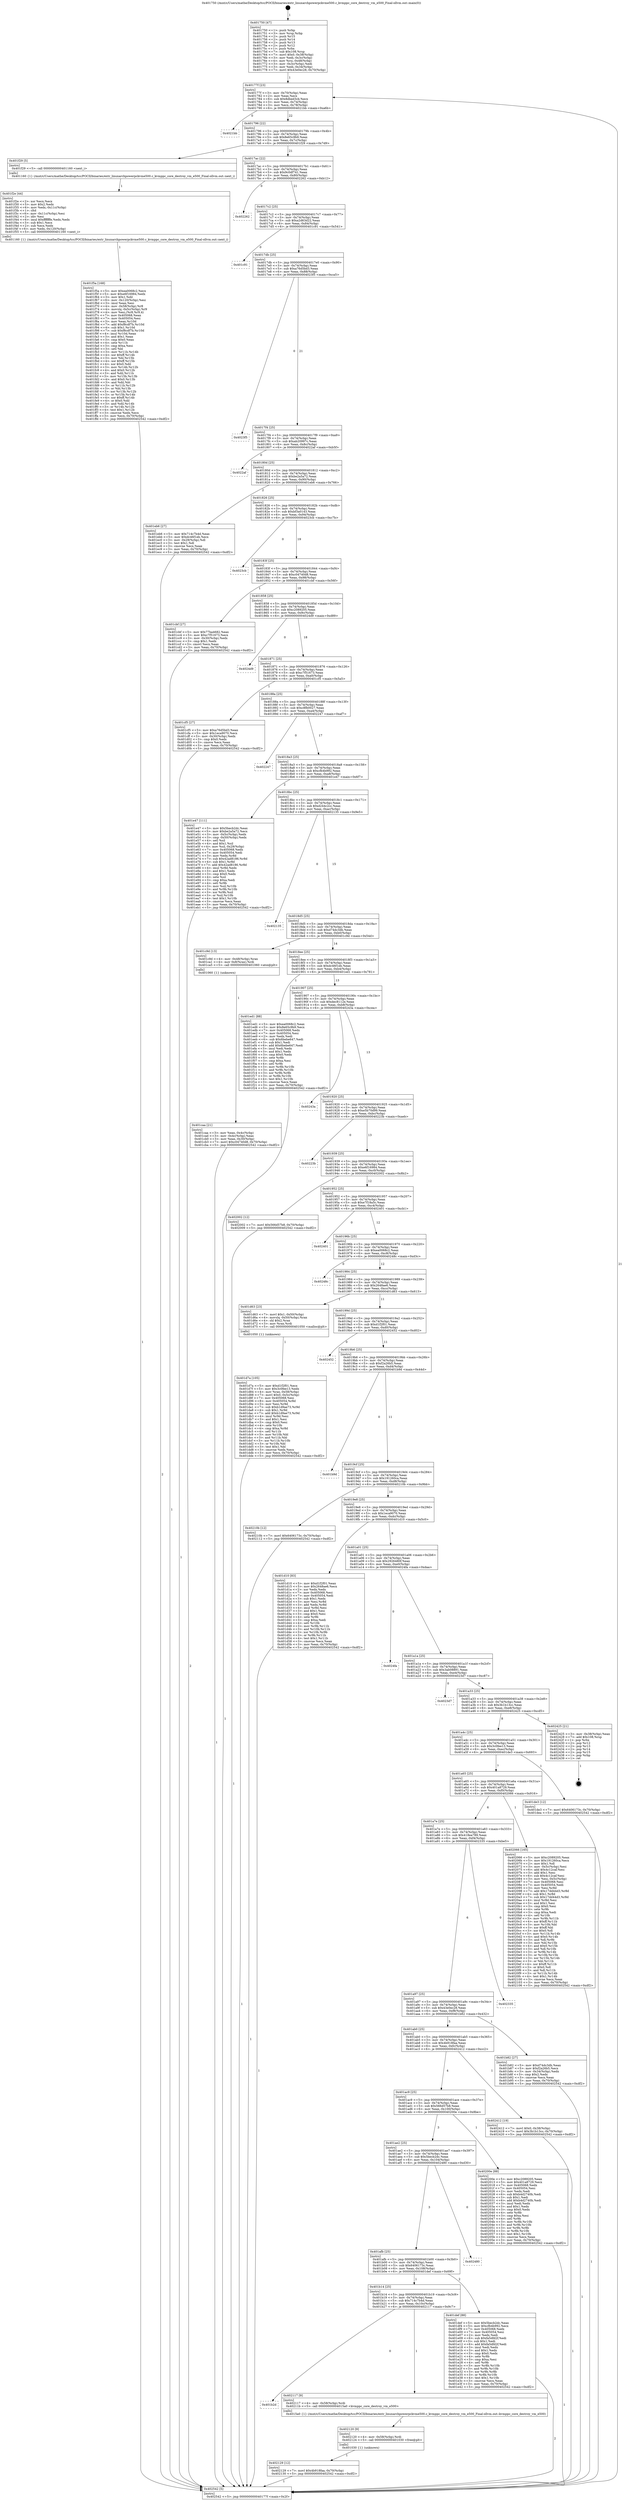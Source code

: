 digraph "0x401750" {
  label = "0x401750 (/mnt/c/Users/mathe/Desktop/tcc/POCII/binaries/extr_linuxarchpowerpckvme500.c_kvmppc_core_destroy_vm_e500_Final-ollvm.out::main(0))"
  labelloc = "t"
  node[shape=record]

  Entry [label="",width=0.3,height=0.3,shape=circle,fillcolor=black,style=filled]
  "0x40177f" [label="{
     0x40177f [23]\l
     | [instrs]\l
     &nbsp;&nbsp;0x40177f \<+3\>: mov -0x70(%rbp),%eax\l
     &nbsp;&nbsp;0x401782 \<+2\>: mov %eax,%ecx\l
     &nbsp;&nbsp;0x401784 \<+6\>: sub $0x8dbed3cb,%ecx\l
     &nbsp;&nbsp;0x40178a \<+3\>: mov %eax,-0x74(%rbp)\l
     &nbsp;&nbsp;0x40178d \<+3\>: mov %ecx,-0x78(%rbp)\l
     &nbsp;&nbsp;0x401790 \<+6\>: je 00000000004021bb \<main+0xa6b\>\l
  }"]
  "0x4021bb" [label="{
     0x4021bb\l
  }", style=dashed]
  "0x401796" [label="{
     0x401796 [22]\l
     | [instrs]\l
     &nbsp;&nbsp;0x401796 \<+5\>: jmp 000000000040179b \<main+0x4b\>\l
     &nbsp;&nbsp;0x40179b \<+3\>: mov -0x74(%rbp),%eax\l
     &nbsp;&nbsp;0x40179e \<+5\>: sub $0x8e65c9b9,%eax\l
     &nbsp;&nbsp;0x4017a3 \<+3\>: mov %eax,-0x7c(%rbp)\l
     &nbsp;&nbsp;0x4017a6 \<+6\>: je 0000000000401f29 \<main+0x7d9\>\l
  }"]
  Exit [label="",width=0.3,height=0.3,shape=circle,fillcolor=black,style=filled,peripheries=2]
  "0x401f29" [label="{
     0x401f29 [5]\l
     | [instrs]\l
     &nbsp;&nbsp;0x401f29 \<+5\>: call 0000000000401160 \<next_i\>\l
     | [calls]\l
     &nbsp;&nbsp;0x401160 \{1\} (/mnt/c/Users/mathe/Desktop/tcc/POCII/binaries/extr_linuxarchpowerpckvme500.c_kvmppc_core_destroy_vm_e500_Final-ollvm.out::next_i)\l
  }"]
  "0x4017ac" [label="{
     0x4017ac [22]\l
     | [instrs]\l
     &nbsp;&nbsp;0x4017ac \<+5\>: jmp 00000000004017b1 \<main+0x61\>\l
     &nbsp;&nbsp;0x4017b1 \<+3\>: mov -0x74(%rbp),%eax\l
     &nbsp;&nbsp;0x4017b4 \<+5\>: sub $0x9c0df741,%eax\l
     &nbsp;&nbsp;0x4017b9 \<+3\>: mov %eax,-0x80(%rbp)\l
     &nbsp;&nbsp;0x4017bc \<+6\>: je 0000000000402262 \<main+0xb12\>\l
  }"]
  "0x402129" [label="{
     0x402129 [12]\l
     | [instrs]\l
     &nbsp;&nbsp;0x402129 \<+7\>: movl $0x4b918faa,-0x70(%rbp)\l
     &nbsp;&nbsp;0x402130 \<+5\>: jmp 0000000000402542 \<main+0xdf2\>\l
  }"]
  "0x402262" [label="{
     0x402262\l
  }", style=dashed]
  "0x4017c2" [label="{
     0x4017c2 [25]\l
     | [instrs]\l
     &nbsp;&nbsp;0x4017c2 \<+5\>: jmp 00000000004017c7 \<main+0x77\>\l
     &nbsp;&nbsp;0x4017c7 \<+3\>: mov -0x74(%rbp),%eax\l
     &nbsp;&nbsp;0x4017ca \<+5\>: sub $0xa2d63d22,%eax\l
     &nbsp;&nbsp;0x4017cf \<+6\>: mov %eax,-0x84(%rbp)\l
     &nbsp;&nbsp;0x4017d5 \<+6\>: je 0000000000401c91 \<main+0x541\>\l
  }"]
  "0x402120" [label="{
     0x402120 [9]\l
     | [instrs]\l
     &nbsp;&nbsp;0x402120 \<+4\>: mov -0x58(%rbp),%rdi\l
     &nbsp;&nbsp;0x402124 \<+5\>: call 0000000000401030 \<free@plt\>\l
     | [calls]\l
     &nbsp;&nbsp;0x401030 \{1\} (unknown)\l
  }"]
  "0x401c91" [label="{
     0x401c91\l
  }", style=dashed]
  "0x4017db" [label="{
     0x4017db [25]\l
     | [instrs]\l
     &nbsp;&nbsp;0x4017db \<+5\>: jmp 00000000004017e0 \<main+0x90\>\l
     &nbsp;&nbsp;0x4017e0 \<+3\>: mov -0x74(%rbp),%eax\l
     &nbsp;&nbsp;0x4017e3 \<+5\>: sub $0xa76d5bd3,%eax\l
     &nbsp;&nbsp;0x4017e8 \<+6\>: mov %eax,-0x88(%rbp)\l
     &nbsp;&nbsp;0x4017ee \<+6\>: je 00000000004023f5 \<main+0xca5\>\l
  }"]
  "0x401b2d" [label="{
     0x401b2d\l
  }", style=dashed]
  "0x4023f5" [label="{
     0x4023f5\l
  }", style=dashed]
  "0x4017f4" [label="{
     0x4017f4 [25]\l
     | [instrs]\l
     &nbsp;&nbsp;0x4017f4 \<+5\>: jmp 00000000004017f9 \<main+0xa9\>\l
     &nbsp;&nbsp;0x4017f9 \<+3\>: mov -0x74(%rbp),%eax\l
     &nbsp;&nbsp;0x4017fc \<+5\>: sub $0xab20997c,%eax\l
     &nbsp;&nbsp;0x401801 \<+6\>: mov %eax,-0x8c(%rbp)\l
     &nbsp;&nbsp;0x401807 \<+6\>: je 00000000004022af \<main+0xb5f\>\l
  }"]
  "0x402117" [label="{
     0x402117 [9]\l
     | [instrs]\l
     &nbsp;&nbsp;0x402117 \<+4\>: mov -0x58(%rbp),%rdi\l
     &nbsp;&nbsp;0x40211b \<+5\>: call 00000000004015a0 \<kvmppc_core_destroy_vm_e500\>\l
     | [calls]\l
     &nbsp;&nbsp;0x4015a0 \{1\} (/mnt/c/Users/mathe/Desktop/tcc/POCII/binaries/extr_linuxarchpowerpckvme500.c_kvmppc_core_destroy_vm_e500_Final-ollvm.out::kvmppc_core_destroy_vm_e500)\l
  }"]
  "0x4022af" [label="{
     0x4022af\l
  }", style=dashed]
  "0x40180d" [label="{
     0x40180d [25]\l
     | [instrs]\l
     &nbsp;&nbsp;0x40180d \<+5\>: jmp 0000000000401812 \<main+0xc2\>\l
     &nbsp;&nbsp;0x401812 \<+3\>: mov -0x74(%rbp),%eax\l
     &nbsp;&nbsp;0x401815 \<+5\>: sub $0xbe2a5a72,%eax\l
     &nbsp;&nbsp;0x40181a \<+6\>: mov %eax,-0x90(%rbp)\l
     &nbsp;&nbsp;0x401820 \<+6\>: je 0000000000401eb6 \<main+0x766\>\l
  }"]
  "0x401f5a" [label="{
     0x401f5a [168]\l
     | [instrs]\l
     &nbsp;&nbsp;0x401f5a \<+5\>: mov $0xea0068c2,%ecx\l
     &nbsp;&nbsp;0x401f5f \<+5\>: mov $0xe6f16984,%edx\l
     &nbsp;&nbsp;0x401f64 \<+3\>: mov $0x1,%dil\l
     &nbsp;&nbsp;0x401f67 \<+6\>: mov -0x120(%rbp),%esi\l
     &nbsp;&nbsp;0x401f6d \<+3\>: imul %eax,%esi\l
     &nbsp;&nbsp;0x401f70 \<+4\>: mov -0x58(%rbp),%r8\l
     &nbsp;&nbsp;0x401f74 \<+4\>: movslq -0x5c(%rbp),%r9\l
     &nbsp;&nbsp;0x401f78 \<+4\>: mov %esi,(%r8,%r9,4)\l
     &nbsp;&nbsp;0x401f7c \<+7\>: mov 0x405068,%eax\l
     &nbsp;&nbsp;0x401f83 \<+7\>: mov 0x405054,%esi\l
     &nbsp;&nbsp;0x401f8a \<+3\>: mov %eax,%r10d\l
     &nbsp;&nbsp;0x401f8d \<+7\>: add $0xf8cdf7b,%r10d\l
     &nbsp;&nbsp;0x401f94 \<+4\>: sub $0x1,%r10d\l
     &nbsp;&nbsp;0x401f98 \<+7\>: sub $0xf8cdf7b,%r10d\l
     &nbsp;&nbsp;0x401f9f \<+4\>: imul %r10d,%eax\l
     &nbsp;&nbsp;0x401fa3 \<+3\>: and $0x1,%eax\l
     &nbsp;&nbsp;0x401fa6 \<+3\>: cmp $0x0,%eax\l
     &nbsp;&nbsp;0x401fa9 \<+4\>: sete %r11b\l
     &nbsp;&nbsp;0x401fad \<+3\>: cmp $0xa,%esi\l
     &nbsp;&nbsp;0x401fb0 \<+3\>: setl %bl\l
     &nbsp;&nbsp;0x401fb3 \<+3\>: mov %r11b,%r14b\l
     &nbsp;&nbsp;0x401fb6 \<+4\>: xor $0xff,%r14b\l
     &nbsp;&nbsp;0x401fba \<+3\>: mov %bl,%r15b\l
     &nbsp;&nbsp;0x401fbd \<+4\>: xor $0xff,%r15b\l
     &nbsp;&nbsp;0x401fc1 \<+4\>: xor $0x0,%dil\l
     &nbsp;&nbsp;0x401fc5 \<+3\>: mov %r14b,%r12b\l
     &nbsp;&nbsp;0x401fc8 \<+4\>: and $0x0,%r12b\l
     &nbsp;&nbsp;0x401fcc \<+3\>: and %dil,%r11b\l
     &nbsp;&nbsp;0x401fcf \<+3\>: mov %r15b,%r13b\l
     &nbsp;&nbsp;0x401fd2 \<+4\>: and $0x0,%r13b\l
     &nbsp;&nbsp;0x401fd6 \<+3\>: and %dil,%bl\l
     &nbsp;&nbsp;0x401fd9 \<+3\>: or %r11b,%r12b\l
     &nbsp;&nbsp;0x401fdc \<+3\>: or %bl,%r13b\l
     &nbsp;&nbsp;0x401fdf \<+3\>: xor %r13b,%r12b\l
     &nbsp;&nbsp;0x401fe2 \<+3\>: or %r15b,%r14b\l
     &nbsp;&nbsp;0x401fe5 \<+4\>: xor $0xff,%r14b\l
     &nbsp;&nbsp;0x401fe9 \<+4\>: or $0x0,%dil\l
     &nbsp;&nbsp;0x401fed \<+3\>: and %dil,%r14b\l
     &nbsp;&nbsp;0x401ff0 \<+3\>: or %r14b,%r12b\l
     &nbsp;&nbsp;0x401ff3 \<+4\>: test $0x1,%r12b\l
     &nbsp;&nbsp;0x401ff7 \<+3\>: cmovne %edx,%ecx\l
     &nbsp;&nbsp;0x401ffa \<+3\>: mov %ecx,-0x70(%rbp)\l
     &nbsp;&nbsp;0x401ffd \<+5\>: jmp 0000000000402542 \<main+0xdf2\>\l
  }"]
  "0x401eb6" [label="{
     0x401eb6 [27]\l
     | [instrs]\l
     &nbsp;&nbsp;0x401eb6 \<+5\>: mov $0x714c7b4d,%eax\l
     &nbsp;&nbsp;0x401ebb \<+5\>: mov $0xdc46f1eb,%ecx\l
     &nbsp;&nbsp;0x401ec0 \<+3\>: mov -0x29(%rbp),%dl\l
     &nbsp;&nbsp;0x401ec3 \<+3\>: test $0x1,%dl\l
     &nbsp;&nbsp;0x401ec6 \<+3\>: cmovne %ecx,%eax\l
     &nbsp;&nbsp;0x401ec9 \<+3\>: mov %eax,-0x70(%rbp)\l
     &nbsp;&nbsp;0x401ecc \<+5\>: jmp 0000000000402542 \<main+0xdf2\>\l
  }"]
  "0x401826" [label="{
     0x401826 [25]\l
     | [instrs]\l
     &nbsp;&nbsp;0x401826 \<+5\>: jmp 000000000040182b \<main+0xdb\>\l
     &nbsp;&nbsp;0x40182b \<+3\>: mov -0x74(%rbp),%eax\l
     &nbsp;&nbsp;0x40182e \<+5\>: sub $0xbf3a0143,%eax\l
     &nbsp;&nbsp;0x401833 \<+6\>: mov %eax,-0x94(%rbp)\l
     &nbsp;&nbsp;0x401839 \<+6\>: je 00000000004023cb \<main+0xc7b\>\l
  }"]
  "0x401f2e" [label="{
     0x401f2e [44]\l
     | [instrs]\l
     &nbsp;&nbsp;0x401f2e \<+2\>: xor %ecx,%ecx\l
     &nbsp;&nbsp;0x401f30 \<+5\>: mov $0x2,%edx\l
     &nbsp;&nbsp;0x401f35 \<+6\>: mov %edx,-0x11c(%rbp)\l
     &nbsp;&nbsp;0x401f3b \<+1\>: cltd\l
     &nbsp;&nbsp;0x401f3c \<+6\>: mov -0x11c(%rbp),%esi\l
     &nbsp;&nbsp;0x401f42 \<+2\>: idiv %esi\l
     &nbsp;&nbsp;0x401f44 \<+6\>: imul $0xfffffffe,%edx,%edx\l
     &nbsp;&nbsp;0x401f4a \<+3\>: sub $0x1,%ecx\l
     &nbsp;&nbsp;0x401f4d \<+2\>: sub %ecx,%edx\l
     &nbsp;&nbsp;0x401f4f \<+6\>: mov %edx,-0x120(%rbp)\l
     &nbsp;&nbsp;0x401f55 \<+5\>: call 0000000000401160 \<next_i\>\l
     | [calls]\l
     &nbsp;&nbsp;0x401160 \{1\} (/mnt/c/Users/mathe/Desktop/tcc/POCII/binaries/extr_linuxarchpowerpckvme500.c_kvmppc_core_destroy_vm_e500_Final-ollvm.out::next_i)\l
  }"]
  "0x4023cb" [label="{
     0x4023cb\l
  }", style=dashed]
  "0x40183f" [label="{
     0x40183f [25]\l
     | [instrs]\l
     &nbsp;&nbsp;0x40183f \<+5\>: jmp 0000000000401844 \<main+0xf4\>\l
     &nbsp;&nbsp;0x401844 \<+3\>: mov -0x74(%rbp),%eax\l
     &nbsp;&nbsp;0x401847 \<+5\>: sub $0xc04740d8,%eax\l
     &nbsp;&nbsp;0x40184c \<+6\>: mov %eax,-0x98(%rbp)\l
     &nbsp;&nbsp;0x401852 \<+6\>: je 0000000000401cbf \<main+0x56f\>\l
  }"]
  "0x401b14" [label="{
     0x401b14 [25]\l
     | [instrs]\l
     &nbsp;&nbsp;0x401b14 \<+5\>: jmp 0000000000401b19 \<main+0x3c9\>\l
     &nbsp;&nbsp;0x401b19 \<+3\>: mov -0x74(%rbp),%eax\l
     &nbsp;&nbsp;0x401b1c \<+5\>: sub $0x714c7b4d,%eax\l
     &nbsp;&nbsp;0x401b21 \<+6\>: mov %eax,-0x10c(%rbp)\l
     &nbsp;&nbsp;0x401b27 \<+6\>: je 0000000000402117 \<main+0x9c7\>\l
  }"]
  "0x401cbf" [label="{
     0x401cbf [27]\l
     | [instrs]\l
     &nbsp;&nbsp;0x401cbf \<+5\>: mov $0x77ba4682,%eax\l
     &nbsp;&nbsp;0x401cc4 \<+5\>: mov $0xc7f51673,%ecx\l
     &nbsp;&nbsp;0x401cc9 \<+3\>: mov -0x30(%rbp),%edx\l
     &nbsp;&nbsp;0x401ccc \<+3\>: cmp $0x1,%edx\l
     &nbsp;&nbsp;0x401ccf \<+3\>: cmovl %ecx,%eax\l
     &nbsp;&nbsp;0x401cd2 \<+3\>: mov %eax,-0x70(%rbp)\l
     &nbsp;&nbsp;0x401cd5 \<+5\>: jmp 0000000000402542 \<main+0xdf2\>\l
  }"]
  "0x401858" [label="{
     0x401858 [25]\l
     | [instrs]\l
     &nbsp;&nbsp;0x401858 \<+5\>: jmp 000000000040185d \<main+0x10d\>\l
     &nbsp;&nbsp;0x40185d \<+3\>: mov -0x74(%rbp),%eax\l
     &nbsp;&nbsp;0x401860 \<+5\>: sub $0xc2089205,%eax\l
     &nbsp;&nbsp;0x401865 \<+6\>: mov %eax,-0x9c(%rbp)\l
     &nbsp;&nbsp;0x40186b \<+6\>: je 00000000004024d9 \<main+0xd89\>\l
  }"]
  "0x401def" [label="{
     0x401def [88]\l
     | [instrs]\l
     &nbsp;&nbsp;0x401def \<+5\>: mov $0x5becb2dc,%eax\l
     &nbsp;&nbsp;0x401df4 \<+5\>: mov $0xcfb4b992,%ecx\l
     &nbsp;&nbsp;0x401df9 \<+7\>: mov 0x405068,%edx\l
     &nbsp;&nbsp;0x401e00 \<+7\>: mov 0x405054,%esi\l
     &nbsp;&nbsp;0x401e07 \<+2\>: mov %edx,%edi\l
     &nbsp;&nbsp;0x401e09 \<+6\>: sub $0xfa5dfd2f,%edi\l
     &nbsp;&nbsp;0x401e0f \<+3\>: sub $0x1,%edi\l
     &nbsp;&nbsp;0x401e12 \<+6\>: add $0xfa5dfd2f,%edi\l
     &nbsp;&nbsp;0x401e18 \<+3\>: imul %edi,%edx\l
     &nbsp;&nbsp;0x401e1b \<+3\>: and $0x1,%edx\l
     &nbsp;&nbsp;0x401e1e \<+3\>: cmp $0x0,%edx\l
     &nbsp;&nbsp;0x401e21 \<+4\>: sete %r8b\l
     &nbsp;&nbsp;0x401e25 \<+3\>: cmp $0xa,%esi\l
     &nbsp;&nbsp;0x401e28 \<+4\>: setl %r9b\l
     &nbsp;&nbsp;0x401e2c \<+3\>: mov %r8b,%r10b\l
     &nbsp;&nbsp;0x401e2f \<+3\>: and %r9b,%r10b\l
     &nbsp;&nbsp;0x401e32 \<+3\>: xor %r9b,%r8b\l
     &nbsp;&nbsp;0x401e35 \<+3\>: or %r8b,%r10b\l
     &nbsp;&nbsp;0x401e38 \<+4\>: test $0x1,%r10b\l
     &nbsp;&nbsp;0x401e3c \<+3\>: cmovne %ecx,%eax\l
     &nbsp;&nbsp;0x401e3f \<+3\>: mov %eax,-0x70(%rbp)\l
     &nbsp;&nbsp;0x401e42 \<+5\>: jmp 0000000000402542 \<main+0xdf2\>\l
  }"]
  "0x4024d9" [label="{
     0x4024d9\l
  }", style=dashed]
  "0x401871" [label="{
     0x401871 [25]\l
     | [instrs]\l
     &nbsp;&nbsp;0x401871 \<+5\>: jmp 0000000000401876 \<main+0x126\>\l
     &nbsp;&nbsp;0x401876 \<+3\>: mov -0x74(%rbp),%eax\l
     &nbsp;&nbsp;0x401879 \<+5\>: sub $0xc7f51673,%eax\l
     &nbsp;&nbsp;0x40187e \<+6\>: mov %eax,-0xa0(%rbp)\l
     &nbsp;&nbsp;0x401884 \<+6\>: je 0000000000401cf5 \<main+0x5a5\>\l
  }"]
  "0x401afb" [label="{
     0x401afb [25]\l
     | [instrs]\l
     &nbsp;&nbsp;0x401afb \<+5\>: jmp 0000000000401b00 \<main+0x3b0\>\l
     &nbsp;&nbsp;0x401b00 \<+3\>: mov -0x74(%rbp),%eax\l
     &nbsp;&nbsp;0x401b03 \<+5\>: sub $0x6406173c,%eax\l
     &nbsp;&nbsp;0x401b08 \<+6\>: mov %eax,-0x108(%rbp)\l
     &nbsp;&nbsp;0x401b0e \<+6\>: je 0000000000401def \<main+0x69f\>\l
  }"]
  "0x401cf5" [label="{
     0x401cf5 [27]\l
     | [instrs]\l
     &nbsp;&nbsp;0x401cf5 \<+5\>: mov $0xa76d5bd3,%eax\l
     &nbsp;&nbsp;0x401cfa \<+5\>: mov $0x1eca9070,%ecx\l
     &nbsp;&nbsp;0x401cff \<+3\>: mov -0x30(%rbp),%edx\l
     &nbsp;&nbsp;0x401d02 \<+3\>: cmp $0x0,%edx\l
     &nbsp;&nbsp;0x401d05 \<+3\>: cmove %ecx,%eax\l
     &nbsp;&nbsp;0x401d08 \<+3\>: mov %eax,-0x70(%rbp)\l
     &nbsp;&nbsp;0x401d0b \<+5\>: jmp 0000000000402542 \<main+0xdf2\>\l
  }"]
  "0x40188a" [label="{
     0x40188a [25]\l
     | [instrs]\l
     &nbsp;&nbsp;0x40188a \<+5\>: jmp 000000000040188f \<main+0x13f\>\l
     &nbsp;&nbsp;0x40188f \<+3\>: mov -0x74(%rbp),%eax\l
     &nbsp;&nbsp;0x401892 \<+5\>: sub $0xc8fb0027,%eax\l
     &nbsp;&nbsp;0x401897 \<+6\>: mov %eax,-0xa4(%rbp)\l
     &nbsp;&nbsp;0x40189d \<+6\>: je 0000000000402247 \<main+0xaf7\>\l
  }"]
  "0x402480" [label="{
     0x402480\l
  }", style=dashed]
  "0x402247" [label="{
     0x402247\l
  }", style=dashed]
  "0x4018a3" [label="{
     0x4018a3 [25]\l
     | [instrs]\l
     &nbsp;&nbsp;0x4018a3 \<+5\>: jmp 00000000004018a8 \<main+0x158\>\l
     &nbsp;&nbsp;0x4018a8 \<+3\>: mov -0x74(%rbp),%eax\l
     &nbsp;&nbsp;0x4018ab \<+5\>: sub $0xcfb4b992,%eax\l
     &nbsp;&nbsp;0x4018b0 \<+6\>: mov %eax,-0xa8(%rbp)\l
     &nbsp;&nbsp;0x4018b6 \<+6\>: je 0000000000401e47 \<main+0x6f7\>\l
  }"]
  "0x401ae2" [label="{
     0x401ae2 [25]\l
     | [instrs]\l
     &nbsp;&nbsp;0x401ae2 \<+5\>: jmp 0000000000401ae7 \<main+0x397\>\l
     &nbsp;&nbsp;0x401ae7 \<+3\>: mov -0x74(%rbp),%eax\l
     &nbsp;&nbsp;0x401aea \<+5\>: sub $0x5becb2dc,%eax\l
     &nbsp;&nbsp;0x401aef \<+6\>: mov %eax,-0x104(%rbp)\l
     &nbsp;&nbsp;0x401af5 \<+6\>: je 0000000000402480 \<main+0xd30\>\l
  }"]
  "0x401e47" [label="{
     0x401e47 [111]\l
     | [instrs]\l
     &nbsp;&nbsp;0x401e47 \<+5\>: mov $0x5becb2dc,%eax\l
     &nbsp;&nbsp;0x401e4c \<+5\>: mov $0xbe2a5a72,%ecx\l
     &nbsp;&nbsp;0x401e51 \<+3\>: mov -0x5c(%rbp),%edx\l
     &nbsp;&nbsp;0x401e54 \<+3\>: cmp -0x50(%rbp),%edx\l
     &nbsp;&nbsp;0x401e57 \<+4\>: setl %sil\l
     &nbsp;&nbsp;0x401e5b \<+4\>: and $0x1,%sil\l
     &nbsp;&nbsp;0x401e5f \<+4\>: mov %sil,-0x29(%rbp)\l
     &nbsp;&nbsp;0x401e63 \<+7\>: mov 0x405068,%edx\l
     &nbsp;&nbsp;0x401e6a \<+7\>: mov 0x405054,%edi\l
     &nbsp;&nbsp;0x401e71 \<+3\>: mov %edx,%r8d\l
     &nbsp;&nbsp;0x401e74 \<+7\>: sub $0x42ad8186,%r8d\l
     &nbsp;&nbsp;0x401e7b \<+4\>: sub $0x1,%r8d\l
     &nbsp;&nbsp;0x401e7f \<+7\>: add $0x42ad8186,%r8d\l
     &nbsp;&nbsp;0x401e86 \<+4\>: imul %r8d,%edx\l
     &nbsp;&nbsp;0x401e8a \<+3\>: and $0x1,%edx\l
     &nbsp;&nbsp;0x401e8d \<+3\>: cmp $0x0,%edx\l
     &nbsp;&nbsp;0x401e90 \<+4\>: sete %sil\l
     &nbsp;&nbsp;0x401e94 \<+3\>: cmp $0xa,%edi\l
     &nbsp;&nbsp;0x401e97 \<+4\>: setl %r9b\l
     &nbsp;&nbsp;0x401e9b \<+3\>: mov %sil,%r10b\l
     &nbsp;&nbsp;0x401e9e \<+3\>: and %r9b,%r10b\l
     &nbsp;&nbsp;0x401ea1 \<+3\>: xor %r9b,%sil\l
     &nbsp;&nbsp;0x401ea4 \<+3\>: or %sil,%r10b\l
     &nbsp;&nbsp;0x401ea7 \<+4\>: test $0x1,%r10b\l
     &nbsp;&nbsp;0x401eab \<+3\>: cmovne %ecx,%eax\l
     &nbsp;&nbsp;0x401eae \<+3\>: mov %eax,-0x70(%rbp)\l
     &nbsp;&nbsp;0x401eb1 \<+5\>: jmp 0000000000402542 \<main+0xdf2\>\l
  }"]
  "0x4018bc" [label="{
     0x4018bc [25]\l
     | [instrs]\l
     &nbsp;&nbsp;0x4018bc \<+5\>: jmp 00000000004018c1 \<main+0x171\>\l
     &nbsp;&nbsp;0x4018c1 \<+3\>: mov -0x74(%rbp),%eax\l
     &nbsp;&nbsp;0x4018c4 \<+5\>: sub $0xd244c2cc,%eax\l
     &nbsp;&nbsp;0x4018c9 \<+6\>: mov %eax,-0xac(%rbp)\l
     &nbsp;&nbsp;0x4018cf \<+6\>: je 0000000000402135 \<main+0x9e5\>\l
  }"]
  "0x40200e" [label="{
     0x40200e [88]\l
     | [instrs]\l
     &nbsp;&nbsp;0x40200e \<+5\>: mov $0xc2089205,%eax\l
     &nbsp;&nbsp;0x402013 \<+5\>: mov $0x401a8729,%ecx\l
     &nbsp;&nbsp;0x402018 \<+7\>: mov 0x405068,%edx\l
     &nbsp;&nbsp;0x40201f \<+7\>: mov 0x405054,%esi\l
     &nbsp;&nbsp;0x402026 \<+2\>: mov %edx,%edi\l
     &nbsp;&nbsp;0x402028 \<+6\>: sub $0xb4d2740b,%edi\l
     &nbsp;&nbsp;0x40202e \<+3\>: sub $0x1,%edi\l
     &nbsp;&nbsp;0x402031 \<+6\>: add $0xb4d2740b,%edi\l
     &nbsp;&nbsp;0x402037 \<+3\>: imul %edi,%edx\l
     &nbsp;&nbsp;0x40203a \<+3\>: and $0x1,%edx\l
     &nbsp;&nbsp;0x40203d \<+3\>: cmp $0x0,%edx\l
     &nbsp;&nbsp;0x402040 \<+4\>: sete %r8b\l
     &nbsp;&nbsp;0x402044 \<+3\>: cmp $0xa,%esi\l
     &nbsp;&nbsp;0x402047 \<+4\>: setl %r9b\l
     &nbsp;&nbsp;0x40204b \<+3\>: mov %r8b,%r10b\l
     &nbsp;&nbsp;0x40204e \<+3\>: and %r9b,%r10b\l
     &nbsp;&nbsp;0x402051 \<+3\>: xor %r9b,%r8b\l
     &nbsp;&nbsp;0x402054 \<+3\>: or %r8b,%r10b\l
     &nbsp;&nbsp;0x402057 \<+4\>: test $0x1,%r10b\l
     &nbsp;&nbsp;0x40205b \<+3\>: cmovne %ecx,%eax\l
     &nbsp;&nbsp;0x40205e \<+3\>: mov %eax,-0x70(%rbp)\l
     &nbsp;&nbsp;0x402061 \<+5\>: jmp 0000000000402542 \<main+0xdf2\>\l
  }"]
  "0x402135" [label="{
     0x402135\l
  }", style=dashed]
  "0x4018d5" [label="{
     0x4018d5 [25]\l
     | [instrs]\l
     &nbsp;&nbsp;0x4018d5 \<+5\>: jmp 00000000004018da \<main+0x18a\>\l
     &nbsp;&nbsp;0x4018da \<+3\>: mov -0x74(%rbp),%eax\l
     &nbsp;&nbsp;0x4018dd \<+5\>: sub $0xd74dc3db,%eax\l
     &nbsp;&nbsp;0x4018e2 \<+6\>: mov %eax,-0xb0(%rbp)\l
     &nbsp;&nbsp;0x4018e8 \<+6\>: je 0000000000401c9d \<main+0x54d\>\l
  }"]
  "0x401ac9" [label="{
     0x401ac9 [25]\l
     | [instrs]\l
     &nbsp;&nbsp;0x401ac9 \<+5\>: jmp 0000000000401ace \<main+0x37e\>\l
     &nbsp;&nbsp;0x401ace \<+3\>: mov -0x74(%rbp),%eax\l
     &nbsp;&nbsp;0x401ad1 \<+5\>: sub $0x566d57b8,%eax\l
     &nbsp;&nbsp;0x401ad6 \<+6\>: mov %eax,-0x100(%rbp)\l
     &nbsp;&nbsp;0x401adc \<+6\>: je 000000000040200e \<main+0x8be\>\l
  }"]
  "0x401c9d" [label="{
     0x401c9d [13]\l
     | [instrs]\l
     &nbsp;&nbsp;0x401c9d \<+4\>: mov -0x48(%rbp),%rax\l
     &nbsp;&nbsp;0x401ca1 \<+4\>: mov 0x8(%rax),%rdi\l
     &nbsp;&nbsp;0x401ca5 \<+5\>: call 0000000000401060 \<atoi@plt\>\l
     | [calls]\l
     &nbsp;&nbsp;0x401060 \{1\} (unknown)\l
  }"]
  "0x4018ee" [label="{
     0x4018ee [25]\l
     | [instrs]\l
     &nbsp;&nbsp;0x4018ee \<+5\>: jmp 00000000004018f3 \<main+0x1a3\>\l
     &nbsp;&nbsp;0x4018f3 \<+3\>: mov -0x74(%rbp),%eax\l
     &nbsp;&nbsp;0x4018f6 \<+5\>: sub $0xdc46f1eb,%eax\l
     &nbsp;&nbsp;0x4018fb \<+6\>: mov %eax,-0xb4(%rbp)\l
     &nbsp;&nbsp;0x401901 \<+6\>: je 0000000000401ed1 \<main+0x781\>\l
  }"]
  "0x402412" [label="{
     0x402412 [19]\l
     | [instrs]\l
     &nbsp;&nbsp;0x402412 \<+7\>: movl $0x0,-0x38(%rbp)\l
     &nbsp;&nbsp;0x402419 \<+7\>: movl $0x3b1b13cc,-0x70(%rbp)\l
     &nbsp;&nbsp;0x402420 \<+5\>: jmp 0000000000402542 \<main+0xdf2\>\l
  }"]
  "0x401ed1" [label="{
     0x401ed1 [88]\l
     | [instrs]\l
     &nbsp;&nbsp;0x401ed1 \<+5\>: mov $0xea0068c2,%eax\l
     &nbsp;&nbsp;0x401ed6 \<+5\>: mov $0x8e65c9b9,%ecx\l
     &nbsp;&nbsp;0x401edb \<+7\>: mov 0x405068,%edx\l
     &nbsp;&nbsp;0x401ee2 \<+7\>: mov 0x405054,%esi\l
     &nbsp;&nbsp;0x401ee9 \<+2\>: mov %edx,%edi\l
     &nbsp;&nbsp;0x401eeb \<+6\>: sub $0x6bebe647,%edi\l
     &nbsp;&nbsp;0x401ef1 \<+3\>: sub $0x1,%edi\l
     &nbsp;&nbsp;0x401ef4 \<+6\>: add $0x6bebe647,%edi\l
     &nbsp;&nbsp;0x401efa \<+3\>: imul %edi,%edx\l
     &nbsp;&nbsp;0x401efd \<+3\>: and $0x1,%edx\l
     &nbsp;&nbsp;0x401f00 \<+3\>: cmp $0x0,%edx\l
     &nbsp;&nbsp;0x401f03 \<+4\>: sete %r8b\l
     &nbsp;&nbsp;0x401f07 \<+3\>: cmp $0xa,%esi\l
     &nbsp;&nbsp;0x401f0a \<+4\>: setl %r9b\l
     &nbsp;&nbsp;0x401f0e \<+3\>: mov %r8b,%r10b\l
     &nbsp;&nbsp;0x401f11 \<+3\>: and %r9b,%r10b\l
     &nbsp;&nbsp;0x401f14 \<+3\>: xor %r9b,%r8b\l
     &nbsp;&nbsp;0x401f17 \<+3\>: or %r8b,%r10b\l
     &nbsp;&nbsp;0x401f1a \<+4\>: test $0x1,%r10b\l
     &nbsp;&nbsp;0x401f1e \<+3\>: cmovne %ecx,%eax\l
     &nbsp;&nbsp;0x401f21 \<+3\>: mov %eax,-0x70(%rbp)\l
     &nbsp;&nbsp;0x401f24 \<+5\>: jmp 0000000000402542 \<main+0xdf2\>\l
  }"]
  "0x401907" [label="{
     0x401907 [25]\l
     | [instrs]\l
     &nbsp;&nbsp;0x401907 \<+5\>: jmp 000000000040190c \<main+0x1bc\>\l
     &nbsp;&nbsp;0x40190c \<+3\>: mov -0x74(%rbp),%eax\l
     &nbsp;&nbsp;0x40190f \<+5\>: sub $0xdec8112e,%eax\l
     &nbsp;&nbsp;0x401914 \<+6\>: mov %eax,-0xb8(%rbp)\l
     &nbsp;&nbsp;0x40191a \<+6\>: je 000000000040243a \<main+0xcea\>\l
  }"]
  "0x401d7a" [label="{
     0x401d7a [105]\l
     | [instrs]\l
     &nbsp;&nbsp;0x401d7a \<+5\>: mov $0xd1f2f01,%ecx\l
     &nbsp;&nbsp;0x401d7f \<+5\>: mov $0x3c0fee13,%edx\l
     &nbsp;&nbsp;0x401d84 \<+4\>: mov %rax,-0x58(%rbp)\l
     &nbsp;&nbsp;0x401d88 \<+7\>: movl $0x0,-0x5c(%rbp)\l
     &nbsp;&nbsp;0x401d8f \<+7\>: mov 0x405068,%esi\l
     &nbsp;&nbsp;0x401d96 \<+8\>: mov 0x405054,%r8d\l
     &nbsp;&nbsp;0x401d9e \<+3\>: mov %esi,%r9d\l
     &nbsp;&nbsp;0x401da1 \<+7\>: sub $0xb1d9ae73,%r9d\l
     &nbsp;&nbsp;0x401da8 \<+4\>: sub $0x1,%r9d\l
     &nbsp;&nbsp;0x401dac \<+7\>: add $0xb1d9ae73,%r9d\l
     &nbsp;&nbsp;0x401db3 \<+4\>: imul %r9d,%esi\l
     &nbsp;&nbsp;0x401db7 \<+3\>: and $0x1,%esi\l
     &nbsp;&nbsp;0x401dba \<+3\>: cmp $0x0,%esi\l
     &nbsp;&nbsp;0x401dbd \<+4\>: sete %r10b\l
     &nbsp;&nbsp;0x401dc1 \<+4\>: cmp $0xa,%r8d\l
     &nbsp;&nbsp;0x401dc5 \<+4\>: setl %r11b\l
     &nbsp;&nbsp;0x401dc9 \<+3\>: mov %r10b,%bl\l
     &nbsp;&nbsp;0x401dcc \<+3\>: and %r11b,%bl\l
     &nbsp;&nbsp;0x401dcf \<+3\>: xor %r11b,%r10b\l
     &nbsp;&nbsp;0x401dd2 \<+3\>: or %r10b,%bl\l
     &nbsp;&nbsp;0x401dd5 \<+3\>: test $0x1,%bl\l
     &nbsp;&nbsp;0x401dd8 \<+3\>: cmovne %edx,%ecx\l
     &nbsp;&nbsp;0x401ddb \<+3\>: mov %ecx,-0x70(%rbp)\l
     &nbsp;&nbsp;0x401dde \<+5\>: jmp 0000000000402542 \<main+0xdf2\>\l
  }"]
  "0x40243a" [label="{
     0x40243a\l
  }", style=dashed]
  "0x401920" [label="{
     0x401920 [25]\l
     | [instrs]\l
     &nbsp;&nbsp;0x401920 \<+5\>: jmp 0000000000401925 \<main+0x1d5\>\l
     &nbsp;&nbsp;0x401925 \<+3\>: mov -0x74(%rbp),%eax\l
     &nbsp;&nbsp;0x401928 \<+5\>: sub $0xe5b70d99,%eax\l
     &nbsp;&nbsp;0x40192d \<+6\>: mov %eax,-0xbc(%rbp)\l
     &nbsp;&nbsp;0x401933 \<+6\>: je 000000000040223b \<main+0xaeb\>\l
  }"]
  "0x401caa" [label="{
     0x401caa [21]\l
     | [instrs]\l
     &nbsp;&nbsp;0x401caa \<+3\>: mov %eax,-0x4c(%rbp)\l
     &nbsp;&nbsp;0x401cad \<+3\>: mov -0x4c(%rbp),%eax\l
     &nbsp;&nbsp;0x401cb0 \<+3\>: mov %eax,-0x30(%rbp)\l
     &nbsp;&nbsp;0x401cb3 \<+7\>: movl $0xc04740d8,-0x70(%rbp)\l
     &nbsp;&nbsp;0x401cba \<+5\>: jmp 0000000000402542 \<main+0xdf2\>\l
  }"]
  "0x40223b" [label="{
     0x40223b\l
  }", style=dashed]
  "0x401939" [label="{
     0x401939 [25]\l
     | [instrs]\l
     &nbsp;&nbsp;0x401939 \<+5\>: jmp 000000000040193e \<main+0x1ee\>\l
     &nbsp;&nbsp;0x40193e \<+3\>: mov -0x74(%rbp),%eax\l
     &nbsp;&nbsp;0x401941 \<+5\>: sub $0xe6f16984,%eax\l
     &nbsp;&nbsp;0x401946 \<+6\>: mov %eax,-0xc0(%rbp)\l
     &nbsp;&nbsp;0x40194c \<+6\>: je 0000000000402002 \<main+0x8b2\>\l
  }"]
  "0x401750" [label="{
     0x401750 [47]\l
     | [instrs]\l
     &nbsp;&nbsp;0x401750 \<+1\>: push %rbp\l
     &nbsp;&nbsp;0x401751 \<+3\>: mov %rsp,%rbp\l
     &nbsp;&nbsp;0x401754 \<+2\>: push %r15\l
     &nbsp;&nbsp;0x401756 \<+2\>: push %r14\l
     &nbsp;&nbsp;0x401758 \<+2\>: push %r13\l
     &nbsp;&nbsp;0x40175a \<+2\>: push %r12\l
     &nbsp;&nbsp;0x40175c \<+1\>: push %rbx\l
     &nbsp;&nbsp;0x40175d \<+7\>: sub $0x108,%rsp\l
     &nbsp;&nbsp;0x401764 \<+7\>: movl $0x0,-0x38(%rbp)\l
     &nbsp;&nbsp;0x40176b \<+3\>: mov %edi,-0x3c(%rbp)\l
     &nbsp;&nbsp;0x40176e \<+4\>: mov %rsi,-0x48(%rbp)\l
     &nbsp;&nbsp;0x401772 \<+3\>: mov -0x3c(%rbp),%edi\l
     &nbsp;&nbsp;0x401775 \<+3\>: mov %edi,-0x34(%rbp)\l
     &nbsp;&nbsp;0x401778 \<+7\>: movl $0x43e0ec28,-0x70(%rbp)\l
  }"]
  "0x402002" [label="{
     0x402002 [12]\l
     | [instrs]\l
     &nbsp;&nbsp;0x402002 \<+7\>: movl $0x566d57b8,-0x70(%rbp)\l
     &nbsp;&nbsp;0x402009 \<+5\>: jmp 0000000000402542 \<main+0xdf2\>\l
  }"]
  "0x401952" [label="{
     0x401952 [25]\l
     | [instrs]\l
     &nbsp;&nbsp;0x401952 \<+5\>: jmp 0000000000401957 \<main+0x207\>\l
     &nbsp;&nbsp;0x401957 \<+3\>: mov -0x74(%rbp),%eax\l
     &nbsp;&nbsp;0x40195a \<+5\>: sub $0xe7f18a5c,%eax\l
     &nbsp;&nbsp;0x40195f \<+6\>: mov %eax,-0xc4(%rbp)\l
     &nbsp;&nbsp;0x401965 \<+6\>: je 0000000000402401 \<main+0xcb1\>\l
  }"]
  "0x402542" [label="{
     0x402542 [5]\l
     | [instrs]\l
     &nbsp;&nbsp;0x402542 \<+5\>: jmp 000000000040177f \<main+0x2f\>\l
  }"]
  "0x402401" [label="{
     0x402401\l
  }", style=dashed]
  "0x40196b" [label="{
     0x40196b [25]\l
     | [instrs]\l
     &nbsp;&nbsp;0x40196b \<+5\>: jmp 0000000000401970 \<main+0x220\>\l
     &nbsp;&nbsp;0x401970 \<+3\>: mov -0x74(%rbp),%eax\l
     &nbsp;&nbsp;0x401973 \<+5\>: sub $0xea0068c2,%eax\l
     &nbsp;&nbsp;0x401978 \<+6\>: mov %eax,-0xc8(%rbp)\l
     &nbsp;&nbsp;0x40197e \<+6\>: je 000000000040248c \<main+0xd3c\>\l
  }"]
  "0x401ab0" [label="{
     0x401ab0 [25]\l
     | [instrs]\l
     &nbsp;&nbsp;0x401ab0 \<+5\>: jmp 0000000000401ab5 \<main+0x365\>\l
     &nbsp;&nbsp;0x401ab5 \<+3\>: mov -0x74(%rbp),%eax\l
     &nbsp;&nbsp;0x401ab8 \<+5\>: sub $0x4b918faa,%eax\l
     &nbsp;&nbsp;0x401abd \<+6\>: mov %eax,-0xfc(%rbp)\l
     &nbsp;&nbsp;0x401ac3 \<+6\>: je 0000000000402412 \<main+0xcc2\>\l
  }"]
  "0x40248c" [label="{
     0x40248c\l
  }", style=dashed]
  "0x401984" [label="{
     0x401984 [25]\l
     | [instrs]\l
     &nbsp;&nbsp;0x401984 \<+5\>: jmp 0000000000401989 \<main+0x239\>\l
     &nbsp;&nbsp;0x401989 \<+3\>: mov -0x74(%rbp),%eax\l
     &nbsp;&nbsp;0x40198c \<+5\>: sub $0x2648ae6,%eax\l
     &nbsp;&nbsp;0x401991 \<+6\>: mov %eax,-0xcc(%rbp)\l
     &nbsp;&nbsp;0x401997 \<+6\>: je 0000000000401d63 \<main+0x613\>\l
  }"]
  "0x401b82" [label="{
     0x401b82 [27]\l
     | [instrs]\l
     &nbsp;&nbsp;0x401b82 \<+5\>: mov $0xd74dc3db,%eax\l
     &nbsp;&nbsp;0x401b87 \<+5\>: mov $0xf2a26b5,%ecx\l
     &nbsp;&nbsp;0x401b8c \<+3\>: mov -0x34(%rbp),%edx\l
     &nbsp;&nbsp;0x401b8f \<+3\>: cmp $0x2,%edx\l
     &nbsp;&nbsp;0x401b92 \<+3\>: cmovne %ecx,%eax\l
     &nbsp;&nbsp;0x401b95 \<+3\>: mov %eax,-0x70(%rbp)\l
     &nbsp;&nbsp;0x401b98 \<+5\>: jmp 0000000000402542 \<main+0xdf2\>\l
  }"]
  "0x401d63" [label="{
     0x401d63 [23]\l
     | [instrs]\l
     &nbsp;&nbsp;0x401d63 \<+7\>: movl $0x1,-0x50(%rbp)\l
     &nbsp;&nbsp;0x401d6a \<+4\>: movslq -0x50(%rbp),%rax\l
     &nbsp;&nbsp;0x401d6e \<+4\>: shl $0x2,%rax\l
     &nbsp;&nbsp;0x401d72 \<+3\>: mov %rax,%rdi\l
     &nbsp;&nbsp;0x401d75 \<+5\>: call 0000000000401050 \<malloc@plt\>\l
     | [calls]\l
     &nbsp;&nbsp;0x401050 \{1\} (unknown)\l
  }"]
  "0x40199d" [label="{
     0x40199d [25]\l
     | [instrs]\l
     &nbsp;&nbsp;0x40199d \<+5\>: jmp 00000000004019a2 \<main+0x252\>\l
     &nbsp;&nbsp;0x4019a2 \<+3\>: mov -0x74(%rbp),%eax\l
     &nbsp;&nbsp;0x4019a5 \<+5\>: sub $0xd1f2f01,%eax\l
     &nbsp;&nbsp;0x4019aa \<+6\>: mov %eax,-0xd0(%rbp)\l
     &nbsp;&nbsp;0x4019b0 \<+6\>: je 0000000000402452 \<main+0xd02\>\l
  }"]
  "0x401a97" [label="{
     0x401a97 [25]\l
     | [instrs]\l
     &nbsp;&nbsp;0x401a97 \<+5\>: jmp 0000000000401a9c \<main+0x34c\>\l
     &nbsp;&nbsp;0x401a9c \<+3\>: mov -0x74(%rbp),%eax\l
     &nbsp;&nbsp;0x401a9f \<+5\>: sub $0x43e0ec28,%eax\l
     &nbsp;&nbsp;0x401aa4 \<+6\>: mov %eax,-0xf8(%rbp)\l
     &nbsp;&nbsp;0x401aaa \<+6\>: je 0000000000401b82 \<main+0x432\>\l
  }"]
  "0x402452" [label="{
     0x402452\l
  }", style=dashed]
  "0x4019b6" [label="{
     0x4019b6 [25]\l
     | [instrs]\l
     &nbsp;&nbsp;0x4019b6 \<+5\>: jmp 00000000004019bb \<main+0x26b\>\l
     &nbsp;&nbsp;0x4019bb \<+3\>: mov -0x74(%rbp),%eax\l
     &nbsp;&nbsp;0x4019be \<+5\>: sub $0xf2a26b5,%eax\l
     &nbsp;&nbsp;0x4019c3 \<+6\>: mov %eax,-0xd4(%rbp)\l
     &nbsp;&nbsp;0x4019c9 \<+6\>: je 0000000000401b9d \<main+0x44d\>\l
  }"]
  "0x402335" [label="{
     0x402335\l
  }", style=dashed]
  "0x401b9d" [label="{
     0x401b9d\l
  }", style=dashed]
  "0x4019cf" [label="{
     0x4019cf [25]\l
     | [instrs]\l
     &nbsp;&nbsp;0x4019cf \<+5\>: jmp 00000000004019d4 \<main+0x284\>\l
     &nbsp;&nbsp;0x4019d4 \<+3\>: mov -0x74(%rbp),%eax\l
     &nbsp;&nbsp;0x4019d7 \<+5\>: sub $0x191260ca,%eax\l
     &nbsp;&nbsp;0x4019dc \<+6\>: mov %eax,-0xd8(%rbp)\l
     &nbsp;&nbsp;0x4019e2 \<+6\>: je 000000000040210b \<main+0x9bb\>\l
  }"]
  "0x401a7e" [label="{
     0x401a7e [25]\l
     | [instrs]\l
     &nbsp;&nbsp;0x401a7e \<+5\>: jmp 0000000000401a83 \<main+0x333\>\l
     &nbsp;&nbsp;0x401a83 \<+3\>: mov -0x74(%rbp),%eax\l
     &nbsp;&nbsp;0x401a86 \<+5\>: sub $0x418ea789,%eax\l
     &nbsp;&nbsp;0x401a8b \<+6\>: mov %eax,-0xf4(%rbp)\l
     &nbsp;&nbsp;0x401a91 \<+6\>: je 0000000000402335 \<main+0xbe5\>\l
  }"]
  "0x40210b" [label="{
     0x40210b [12]\l
     | [instrs]\l
     &nbsp;&nbsp;0x40210b \<+7\>: movl $0x6406173c,-0x70(%rbp)\l
     &nbsp;&nbsp;0x402112 \<+5\>: jmp 0000000000402542 \<main+0xdf2\>\l
  }"]
  "0x4019e8" [label="{
     0x4019e8 [25]\l
     | [instrs]\l
     &nbsp;&nbsp;0x4019e8 \<+5\>: jmp 00000000004019ed \<main+0x29d\>\l
     &nbsp;&nbsp;0x4019ed \<+3\>: mov -0x74(%rbp),%eax\l
     &nbsp;&nbsp;0x4019f0 \<+5\>: sub $0x1eca9070,%eax\l
     &nbsp;&nbsp;0x4019f5 \<+6\>: mov %eax,-0xdc(%rbp)\l
     &nbsp;&nbsp;0x4019fb \<+6\>: je 0000000000401d10 \<main+0x5c0\>\l
  }"]
  "0x402066" [label="{
     0x402066 [165]\l
     | [instrs]\l
     &nbsp;&nbsp;0x402066 \<+5\>: mov $0xc2089205,%eax\l
     &nbsp;&nbsp;0x40206b \<+5\>: mov $0x191260ca,%ecx\l
     &nbsp;&nbsp;0x402070 \<+2\>: mov $0x1,%dl\l
     &nbsp;&nbsp;0x402072 \<+3\>: mov -0x5c(%rbp),%esi\l
     &nbsp;&nbsp;0x402075 \<+6\>: add $0x4c12caf,%esi\l
     &nbsp;&nbsp;0x40207b \<+3\>: add $0x1,%esi\l
     &nbsp;&nbsp;0x40207e \<+6\>: sub $0x4c12caf,%esi\l
     &nbsp;&nbsp;0x402084 \<+3\>: mov %esi,-0x5c(%rbp)\l
     &nbsp;&nbsp;0x402087 \<+7\>: mov 0x405068,%esi\l
     &nbsp;&nbsp;0x40208e \<+7\>: mov 0x405054,%edi\l
     &nbsp;&nbsp;0x402095 \<+3\>: mov %esi,%r8d\l
     &nbsp;&nbsp;0x402098 \<+7\>: add $0x17dd44d3,%r8d\l
     &nbsp;&nbsp;0x40209f \<+4\>: sub $0x1,%r8d\l
     &nbsp;&nbsp;0x4020a3 \<+7\>: sub $0x17dd44d3,%r8d\l
     &nbsp;&nbsp;0x4020aa \<+4\>: imul %r8d,%esi\l
     &nbsp;&nbsp;0x4020ae \<+3\>: and $0x1,%esi\l
     &nbsp;&nbsp;0x4020b1 \<+3\>: cmp $0x0,%esi\l
     &nbsp;&nbsp;0x4020b4 \<+4\>: sete %r9b\l
     &nbsp;&nbsp;0x4020b8 \<+3\>: cmp $0xa,%edi\l
     &nbsp;&nbsp;0x4020bb \<+4\>: setl %r10b\l
     &nbsp;&nbsp;0x4020bf \<+3\>: mov %r9b,%r11b\l
     &nbsp;&nbsp;0x4020c2 \<+4\>: xor $0xff,%r11b\l
     &nbsp;&nbsp;0x4020c6 \<+3\>: mov %r10b,%bl\l
     &nbsp;&nbsp;0x4020c9 \<+3\>: xor $0xff,%bl\l
     &nbsp;&nbsp;0x4020cc \<+3\>: xor $0x0,%dl\l
     &nbsp;&nbsp;0x4020cf \<+3\>: mov %r11b,%r14b\l
     &nbsp;&nbsp;0x4020d2 \<+4\>: and $0x0,%r14b\l
     &nbsp;&nbsp;0x4020d6 \<+3\>: and %dl,%r9b\l
     &nbsp;&nbsp;0x4020d9 \<+3\>: mov %bl,%r15b\l
     &nbsp;&nbsp;0x4020dc \<+4\>: and $0x0,%r15b\l
     &nbsp;&nbsp;0x4020e0 \<+3\>: and %dl,%r10b\l
     &nbsp;&nbsp;0x4020e3 \<+3\>: or %r9b,%r14b\l
     &nbsp;&nbsp;0x4020e6 \<+3\>: or %r10b,%r15b\l
     &nbsp;&nbsp;0x4020e9 \<+3\>: xor %r15b,%r14b\l
     &nbsp;&nbsp;0x4020ec \<+3\>: or %bl,%r11b\l
     &nbsp;&nbsp;0x4020ef \<+4\>: xor $0xff,%r11b\l
     &nbsp;&nbsp;0x4020f3 \<+3\>: or $0x0,%dl\l
     &nbsp;&nbsp;0x4020f6 \<+3\>: and %dl,%r11b\l
     &nbsp;&nbsp;0x4020f9 \<+3\>: or %r11b,%r14b\l
     &nbsp;&nbsp;0x4020fc \<+4\>: test $0x1,%r14b\l
     &nbsp;&nbsp;0x402100 \<+3\>: cmovne %ecx,%eax\l
     &nbsp;&nbsp;0x402103 \<+3\>: mov %eax,-0x70(%rbp)\l
     &nbsp;&nbsp;0x402106 \<+5\>: jmp 0000000000402542 \<main+0xdf2\>\l
  }"]
  "0x401d10" [label="{
     0x401d10 [83]\l
     | [instrs]\l
     &nbsp;&nbsp;0x401d10 \<+5\>: mov $0xd1f2f01,%eax\l
     &nbsp;&nbsp;0x401d15 \<+5\>: mov $0x2648ae6,%ecx\l
     &nbsp;&nbsp;0x401d1a \<+2\>: xor %edx,%edx\l
     &nbsp;&nbsp;0x401d1c \<+7\>: mov 0x405068,%esi\l
     &nbsp;&nbsp;0x401d23 \<+7\>: mov 0x405054,%edi\l
     &nbsp;&nbsp;0x401d2a \<+3\>: sub $0x1,%edx\l
     &nbsp;&nbsp;0x401d2d \<+3\>: mov %esi,%r8d\l
     &nbsp;&nbsp;0x401d30 \<+3\>: add %edx,%r8d\l
     &nbsp;&nbsp;0x401d33 \<+4\>: imul %r8d,%esi\l
     &nbsp;&nbsp;0x401d37 \<+3\>: and $0x1,%esi\l
     &nbsp;&nbsp;0x401d3a \<+3\>: cmp $0x0,%esi\l
     &nbsp;&nbsp;0x401d3d \<+4\>: sete %r9b\l
     &nbsp;&nbsp;0x401d41 \<+3\>: cmp $0xa,%edi\l
     &nbsp;&nbsp;0x401d44 \<+4\>: setl %r10b\l
     &nbsp;&nbsp;0x401d48 \<+3\>: mov %r9b,%r11b\l
     &nbsp;&nbsp;0x401d4b \<+3\>: and %r10b,%r11b\l
     &nbsp;&nbsp;0x401d4e \<+3\>: xor %r10b,%r9b\l
     &nbsp;&nbsp;0x401d51 \<+3\>: or %r9b,%r11b\l
     &nbsp;&nbsp;0x401d54 \<+4\>: test $0x1,%r11b\l
     &nbsp;&nbsp;0x401d58 \<+3\>: cmovne %ecx,%eax\l
     &nbsp;&nbsp;0x401d5b \<+3\>: mov %eax,-0x70(%rbp)\l
     &nbsp;&nbsp;0x401d5e \<+5\>: jmp 0000000000402542 \<main+0xdf2\>\l
  }"]
  "0x401a01" [label="{
     0x401a01 [25]\l
     | [instrs]\l
     &nbsp;&nbsp;0x401a01 \<+5\>: jmp 0000000000401a06 \<main+0x2b6\>\l
     &nbsp;&nbsp;0x401a06 \<+3\>: mov -0x74(%rbp),%eax\l
     &nbsp;&nbsp;0x401a09 \<+5\>: sub $0x2926480f,%eax\l
     &nbsp;&nbsp;0x401a0e \<+6\>: mov %eax,-0xe0(%rbp)\l
     &nbsp;&nbsp;0x401a14 \<+6\>: je 00000000004024fa \<main+0xdaa\>\l
  }"]
  "0x401a65" [label="{
     0x401a65 [25]\l
     | [instrs]\l
     &nbsp;&nbsp;0x401a65 \<+5\>: jmp 0000000000401a6a \<main+0x31a\>\l
     &nbsp;&nbsp;0x401a6a \<+3\>: mov -0x74(%rbp),%eax\l
     &nbsp;&nbsp;0x401a6d \<+5\>: sub $0x401a8729,%eax\l
     &nbsp;&nbsp;0x401a72 \<+6\>: mov %eax,-0xf0(%rbp)\l
     &nbsp;&nbsp;0x401a78 \<+6\>: je 0000000000402066 \<main+0x916\>\l
  }"]
  "0x4024fa" [label="{
     0x4024fa\l
  }", style=dashed]
  "0x401a1a" [label="{
     0x401a1a [25]\l
     | [instrs]\l
     &nbsp;&nbsp;0x401a1a \<+5\>: jmp 0000000000401a1f \<main+0x2cf\>\l
     &nbsp;&nbsp;0x401a1f \<+3\>: mov -0x74(%rbp),%eax\l
     &nbsp;&nbsp;0x401a22 \<+5\>: sub $0x3ab08891,%eax\l
     &nbsp;&nbsp;0x401a27 \<+6\>: mov %eax,-0xe4(%rbp)\l
     &nbsp;&nbsp;0x401a2d \<+6\>: je 00000000004023d7 \<main+0xc87\>\l
  }"]
  "0x401de3" [label="{
     0x401de3 [12]\l
     | [instrs]\l
     &nbsp;&nbsp;0x401de3 \<+7\>: movl $0x6406173c,-0x70(%rbp)\l
     &nbsp;&nbsp;0x401dea \<+5\>: jmp 0000000000402542 \<main+0xdf2\>\l
  }"]
  "0x4023d7" [label="{
     0x4023d7\l
  }", style=dashed]
  "0x401a33" [label="{
     0x401a33 [25]\l
     | [instrs]\l
     &nbsp;&nbsp;0x401a33 \<+5\>: jmp 0000000000401a38 \<main+0x2e8\>\l
     &nbsp;&nbsp;0x401a38 \<+3\>: mov -0x74(%rbp),%eax\l
     &nbsp;&nbsp;0x401a3b \<+5\>: sub $0x3b1b13cc,%eax\l
     &nbsp;&nbsp;0x401a40 \<+6\>: mov %eax,-0xe8(%rbp)\l
     &nbsp;&nbsp;0x401a46 \<+6\>: je 0000000000402425 \<main+0xcd5\>\l
  }"]
  "0x401a4c" [label="{
     0x401a4c [25]\l
     | [instrs]\l
     &nbsp;&nbsp;0x401a4c \<+5\>: jmp 0000000000401a51 \<main+0x301\>\l
     &nbsp;&nbsp;0x401a51 \<+3\>: mov -0x74(%rbp),%eax\l
     &nbsp;&nbsp;0x401a54 \<+5\>: sub $0x3c0fee13,%eax\l
     &nbsp;&nbsp;0x401a59 \<+6\>: mov %eax,-0xec(%rbp)\l
     &nbsp;&nbsp;0x401a5f \<+6\>: je 0000000000401de3 \<main+0x693\>\l
  }"]
  "0x402425" [label="{
     0x402425 [21]\l
     | [instrs]\l
     &nbsp;&nbsp;0x402425 \<+3\>: mov -0x38(%rbp),%eax\l
     &nbsp;&nbsp;0x402428 \<+7\>: add $0x108,%rsp\l
     &nbsp;&nbsp;0x40242f \<+1\>: pop %rbx\l
     &nbsp;&nbsp;0x402430 \<+2\>: pop %r12\l
     &nbsp;&nbsp;0x402432 \<+2\>: pop %r13\l
     &nbsp;&nbsp;0x402434 \<+2\>: pop %r14\l
     &nbsp;&nbsp;0x402436 \<+2\>: pop %r15\l
     &nbsp;&nbsp;0x402438 \<+1\>: pop %rbp\l
     &nbsp;&nbsp;0x402439 \<+1\>: ret\l
  }"]
  Entry -> "0x401750" [label=" 1"]
  "0x40177f" -> "0x4021bb" [label=" 0"]
  "0x40177f" -> "0x401796" [label=" 22"]
  "0x402425" -> Exit [label=" 1"]
  "0x401796" -> "0x401f29" [label=" 1"]
  "0x401796" -> "0x4017ac" [label=" 21"]
  "0x402412" -> "0x402542" [label=" 1"]
  "0x4017ac" -> "0x402262" [label=" 0"]
  "0x4017ac" -> "0x4017c2" [label=" 21"]
  "0x402129" -> "0x402542" [label=" 1"]
  "0x4017c2" -> "0x401c91" [label=" 0"]
  "0x4017c2" -> "0x4017db" [label=" 21"]
  "0x402120" -> "0x402129" [label=" 1"]
  "0x4017db" -> "0x4023f5" [label=" 0"]
  "0x4017db" -> "0x4017f4" [label=" 21"]
  "0x402117" -> "0x402120" [label=" 1"]
  "0x4017f4" -> "0x4022af" [label=" 0"]
  "0x4017f4" -> "0x40180d" [label=" 21"]
  "0x401b14" -> "0x401b2d" [label=" 0"]
  "0x40180d" -> "0x401eb6" [label=" 2"]
  "0x40180d" -> "0x401826" [label=" 19"]
  "0x401b14" -> "0x402117" [label=" 1"]
  "0x401826" -> "0x4023cb" [label=" 0"]
  "0x401826" -> "0x40183f" [label=" 19"]
  "0x40210b" -> "0x402542" [label=" 1"]
  "0x40183f" -> "0x401cbf" [label=" 1"]
  "0x40183f" -> "0x401858" [label=" 18"]
  "0x402066" -> "0x402542" [label=" 1"]
  "0x401858" -> "0x4024d9" [label=" 0"]
  "0x401858" -> "0x401871" [label=" 18"]
  "0x40200e" -> "0x402542" [label=" 1"]
  "0x401871" -> "0x401cf5" [label=" 1"]
  "0x401871" -> "0x40188a" [label=" 17"]
  "0x401f5a" -> "0x402542" [label=" 1"]
  "0x40188a" -> "0x402247" [label=" 0"]
  "0x40188a" -> "0x4018a3" [label=" 17"]
  "0x401f2e" -> "0x401f5a" [label=" 1"]
  "0x4018a3" -> "0x401e47" [label=" 2"]
  "0x4018a3" -> "0x4018bc" [label=" 15"]
  "0x401ed1" -> "0x402542" [label=" 1"]
  "0x4018bc" -> "0x402135" [label=" 0"]
  "0x4018bc" -> "0x4018d5" [label=" 15"]
  "0x401eb6" -> "0x402542" [label=" 2"]
  "0x4018d5" -> "0x401c9d" [label=" 1"]
  "0x4018d5" -> "0x4018ee" [label=" 14"]
  "0x401def" -> "0x402542" [label=" 2"]
  "0x4018ee" -> "0x401ed1" [label=" 1"]
  "0x4018ee" -> "0x401907" [label=" 13"]
  "0x401afb" -> "0x401b14" [label=" 1"]
  "0x401907" -> "0x40243a" [label=" 0"]
  "0x401907" -> "0x401920" [label=" 13"]
  "0x402002" -> "0x402542" [label=" 1"]
  "0x401920" -> "0x40223b" [label=" 0"]
  "0x401920" -> "0x401939" [label=" 13"]
  "0x401ae2" -> "0x401afb" [label=" 3"]
  "0x401939" -> "0x402002" [label=" 1"]
  "0x401939" -> "0x401952" [label=" 12"]
  "0x401ae2" -> "0x402480" [label=" 0"]
  "0x401952" -> "0x402401" [label=" 0"]
  "0x401952" -> "0x40196b" [label=" 12"]
  "0x401f29" -> "0x401f2e" [label=" 1"]
  "0x40196b" -> "0x40248c" [label=" 0"]
  "0x40196b" -> "0x401984" [label=" 12"]
  "0x401ac9" -> "0x401ae2" [label=" 3"]
  "0x401984" -> "0x401d63" [label=" 1"]
  "0x401984" -> "0x40199d" [label=" 11"]
  "0x401ac9" -> "0x40200e" [label=" 1"]
  "0x40199d" -> "0x402452" [label=" 0"]
  "0x40199d" -> "0x4019b6" [label=" 11"]
  "0x401ab0" -> "0x401ac9" [label=" 4"]
  "0x4019b6" -> "0x401b9d" [label=" 0"]
  "0x4019b6" -> "0x4019cf" [label=" 11"]
  "0x401ab0" -> "0x402412" [label=" 1"]
  "0x4019cf" -> "0x40210b" [label=" 1"]
  "0x4019cf" -> "0x4019e8" [label=" 10"]
  "0x401de3" -> "0x402542" [label=" 1"]
  "0x4019e8" -> "0x401d10" [label=" 1"]
  "0x4019e8" -> "0x401a01" [label=" 9"]
  "0x401d7a" -> "0x402542" [label=" 1"]
  "0x401a01" -> "0x4024fa" [label=" 0"]
  "0x401a01" -> "0x401a1a" [label=" 9"]
  "0x401d10" -> "0x402542" [label=" 1"]
  "0x401a1a" -> "0x4023d7" [label=" 0"]
  "0x401a1a" -> "0x401a33" [label=" 9"]
  "0x401cf5" -> "0x402542" [label=" 1"]
  "0x401a33" -> "0x402425" [label=" 1"]
  "0x401a33" -> "0x401a4c" [label=" 8"]
  "0x401cbf" -> "0x402542" [label=" 1"]
  "0x401a4c" -> "0x401de3" [label=" 1"]
  "0x401a4c" -> "0x401a65" [label=" 7"]
  "0x401d63" -> "0x401d7a" [label=" 1"]
  "0x401a65" -> "0x402066" [label=" 1"]
  "0x401a65" -> "0x401a7e" [label=" 6"]
  "0x401afb" -> "0x401def" [label=" 2"]
  "0x401a7e" -> "0x402335" [label=" 0"]
  "0x401a7e" -> "0x401a97" [label=" 6"]
  "0x401e47" -> "0x402542" [label=" 2"]
  "0x401a97" -> "0x401b82" [label=" 1"]
  "0x401a97" -> "0x401ab0" [label=" 5"]
  "0x401b82" -> "0x402542" [label=" 1"]
  "0x401750" -> "0x40177f" [label=" 1"]
  "0x402542" -> "0x40177f" [label=" 21"]
  "0x401c9d" -> "0x401caa" [label=" 1"]
  "0x401caa" -> "0x402542" [label=" 1"]
}
